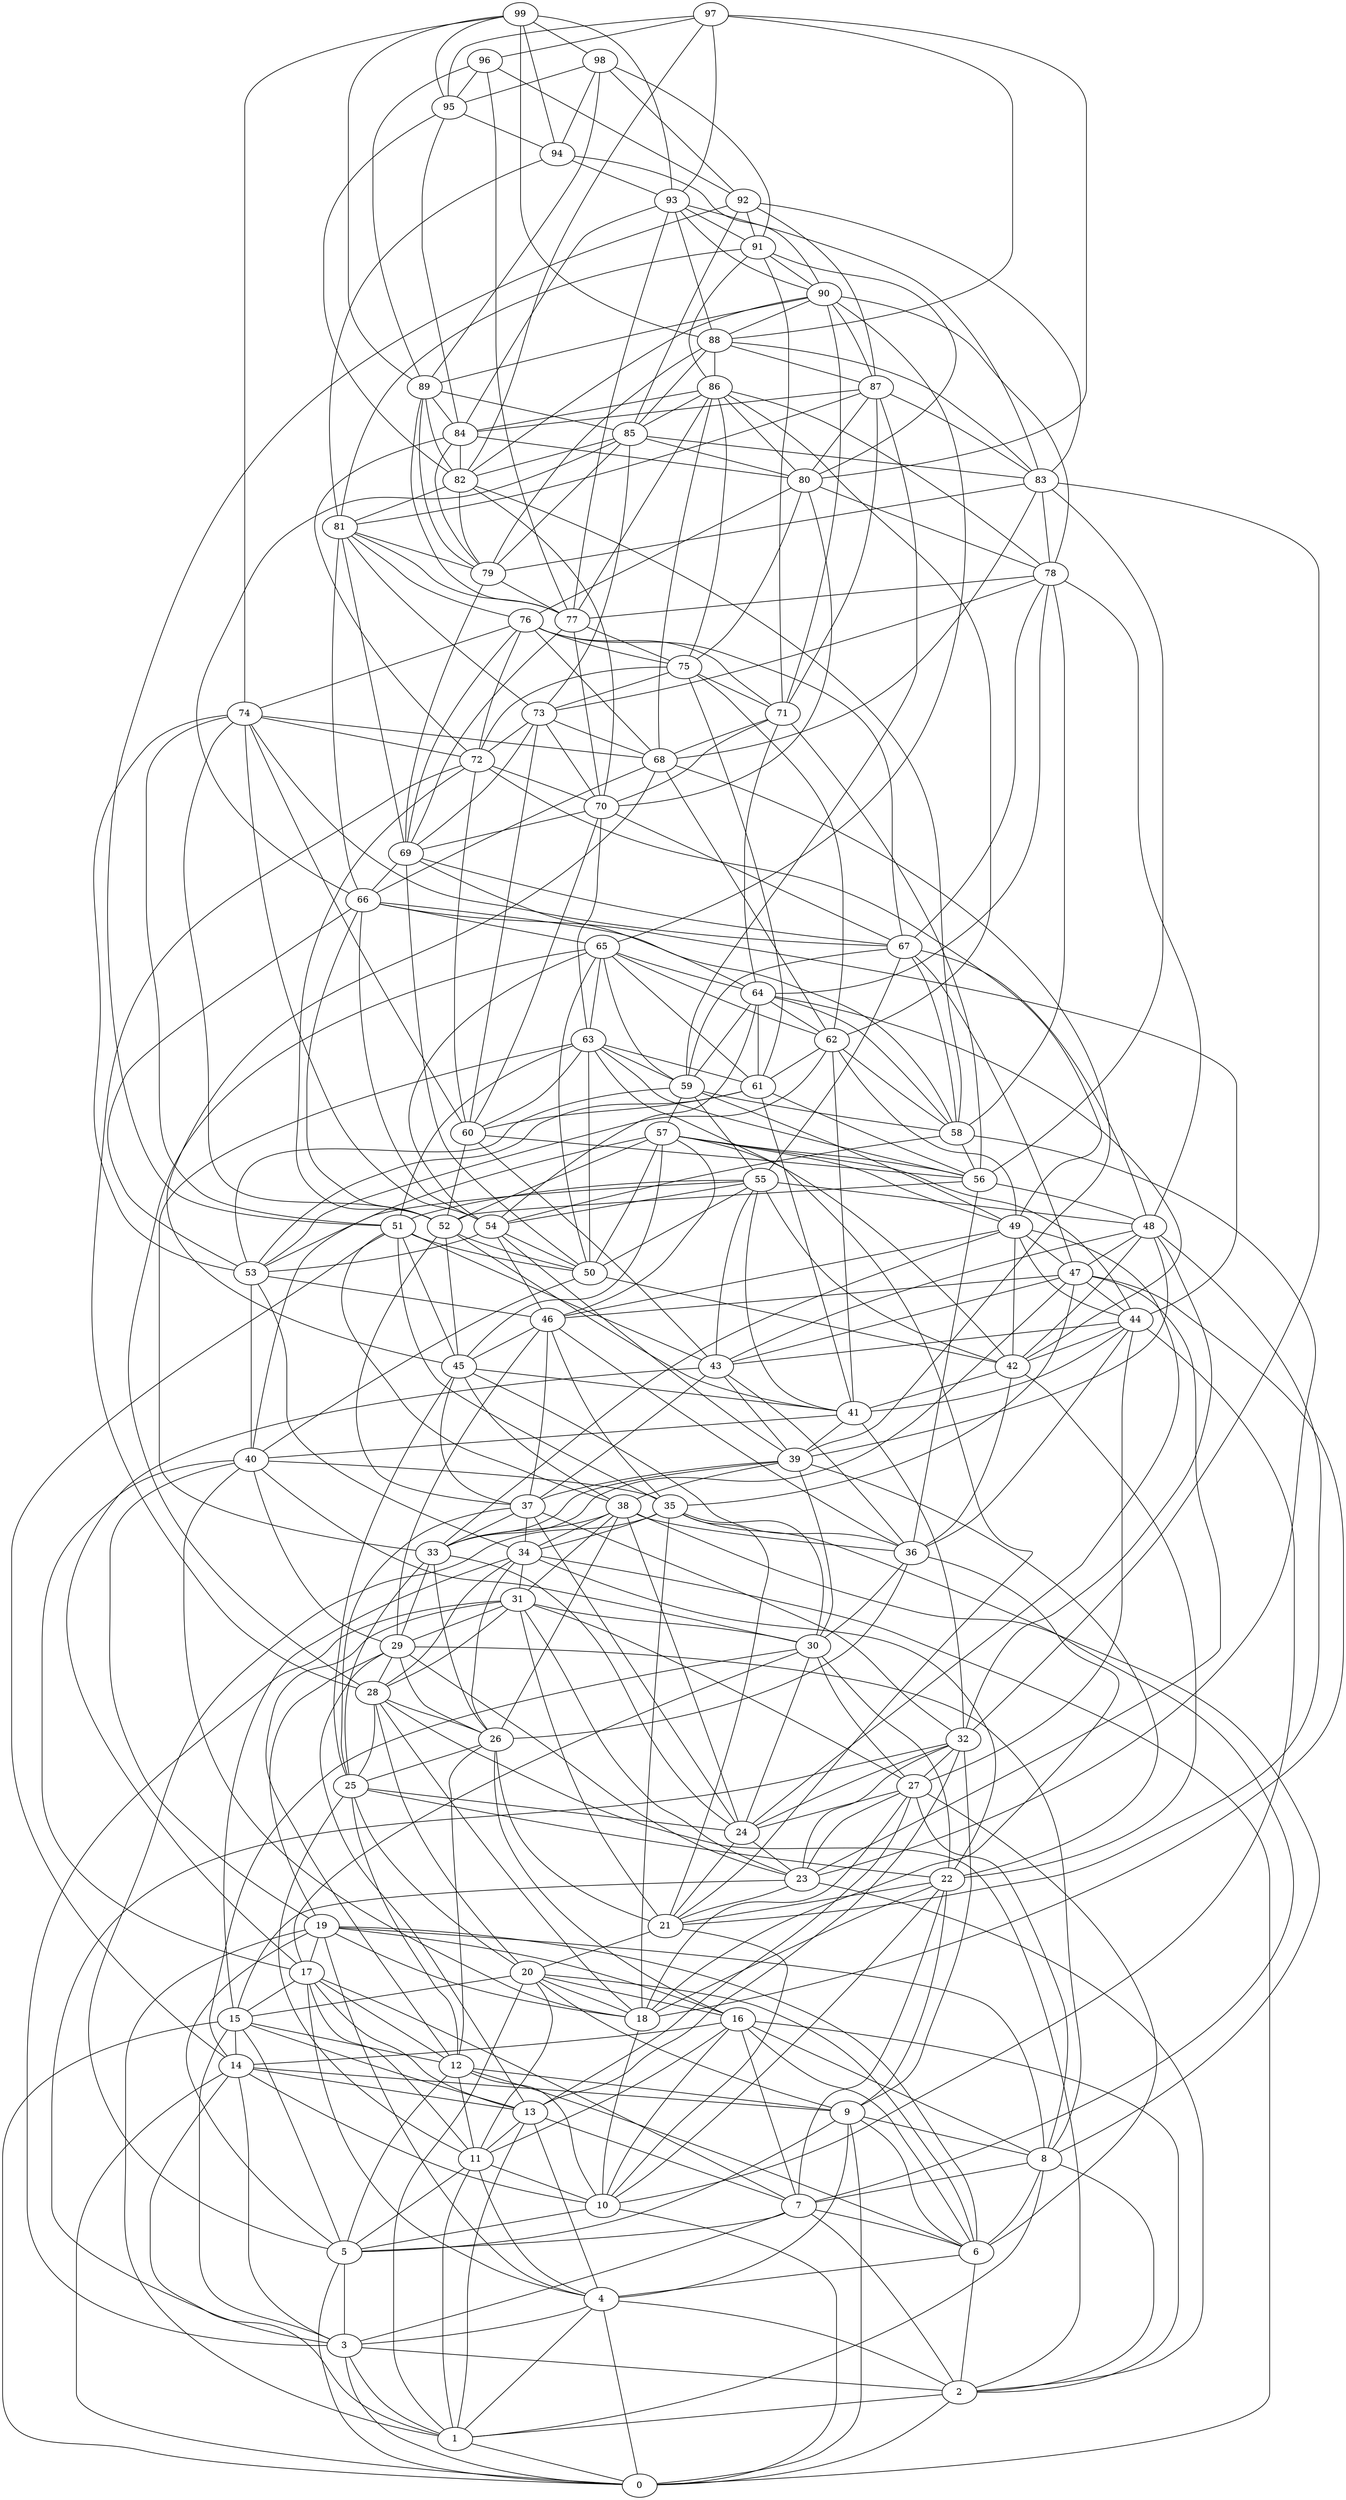 graph G {
0
1
2
3
4
5
6
7
8
9
10
11
12
13
14
15
16
17
18
19
20
21
22
23
24
25
26
27
28
29
30
31
32
33
34
35
36
37
38
39
40
41
42
43
44
45
46
47
48
49
50
51
52
53
54
55
56
57
58
59
60
61
62
63
64
65
66
67
68
69
70
71
72
73
74
75
76
77
78
79
80
81
82
83
84
85
86
87
88
89
90
91
92
93
94
95
96
97
98
99
1 -- 0
2 -- 0
2 -- 1
3 -- 0
3 -- 1
3 -- 2
4 -- 0
4 -- 1
4 -- 2
4 -- 3
5 -- 0
5 -- 3
6 -- 2
6 -- 4
7 -- 2
7 -- 3
7 -- 5
7 -- 6
8 -- 1
8 -- 2
8 -- 6
8 -- 7
9 -- 0
9 -- 4
9 -- 5
9 -- 6
9 -- 8
10 -- 0
10 -- 5
11 -- 1
11 -- 4
11 -- 5
11 -- 10
12 -- 5
12 -- 6
12 -- 9
12 -- 10
12 -- 11
13 -- 1
13 -- 4
13 -- 7
13 -- 11
14 -- 0
14 -- 1
14 -- 3
14 -- 9
14 -- 10
14 -- 13
15 -- 0
15 -- 3
15 -- 5
15 -- 12
15 -- 13
15 -- 14
16 -- 2
16 -- 6
16 -- 7
16 -- 8
16 -- 10
16 -- 11
16 -- 14
17 -- 4
17 -- 7
17 -- 11
17 -- 12
17 -- 13
17 -- 15
18 -- 10
19 -- 1
19 -- 4
19 -- 5
19 -- 6
19 -- 8
19 -- 16
19 -- 17
19 -- 18
20 -- 1
20 -- 6
20 -- 9
20 -- 11
20 -- 15
20 -- 16
20 -- 18
21 -- 10
21 -- 20
22 -- 7
22 -- 9
22 -- 10
22 -- 18
22 -- 21
23 -- 2
23 -- 15
23 -- 21
24 -- 21
24 -- 23
25 -- 11
25 -- 12
25 -- 20
25 -- 22
25 -- 24
26 -- 12
26 -- 16
26 -- 21
26 -- 25
27 -- 6
27 -- 8
27 -- 13
27 -- 18
27 -- 23
27 -- 24
28 -- 2
28 -- 18
28 -- 20
28 -- 25
28 -- 26
29 -- 8
29 -- 13
29 -- 19
29 -- 23
29 -- 26
29 -- 28
30 -- 14
30 -- 17
30 -- 22
30 -- 24
30 -- 27
31 -- 3
31 -- 12
31 -- 21
31 -- 23
31 -- 27
31 -- 28
31 -- 29
31 -- 30
32 -- 3
32 -- 9
32 -- 13
32 -- 23
32 -- 24
32 -- 27
33 -- 24
33 -- 25
33 -- 26
33 -- 29
34 -- 0
34 -- 15
34 -- 22
34 -- 26
34 -- 28
34 -- 31
35 -- 5
35 -- 7
35 -- 18
35 -- 21
35 -- 30
35 -- 34
36 -- 18
36 -- 26
36 -- 30
37 -- 24
37 -- 25
37 -- 32
37 -- 33
37 -- 34
38 -- 8
38 -- 24
38 -- 26
38 -- 31
38 -- 33
38 -- 34
38 -- 36
39 -- 22
39 -- 30
39 -- 33
39 -- 37
39 -- 38
40 -- 17
40 -- 18
40 -- 19
40 -- 29
40 -- 30
40 -- 35
41 -- 32
41 -- 39
41 -- 40
42 -- 22
42 -- 36
42 -- 41
43 -- 17
43 -- 36
43 -- 37
43 -- 39
44 -- 10
44 -- 27
44 -- 36
44 -- 41
44 -- 42
44 -- 43
45 -- 25
45 -- 36
45 -- 37
45 -- 38
45 -- 41
46 -- 29
46 -- 35
46 -- 36
46 -- 37
46 -- 45
47 -- 18
47 -- 23
47 -- 33
47 -- 35
47 -- 43
47 -- 44
47 -- 46
48 -- 21
48 -- 32
48 -- 39
48 -- 42
48 -- 43
48 -- 47
49 -- 24
49 -- 33
49 -- 42
49 -- 44
49 -- 46
49 -- 47
50 -- 40
50 -- 42
51 -- 14
51 -- 35
51 -- 38
51 -- 43
51 -- 45
51 -- 50
52 -- 37
52 -- 41
52 -- 45
52 -- 50
53 -- 34
53 -- 40
53 -- 46
54 -- 39
54 -- 46
54 -- 50
54 -- 53
55 -- 41
55 -- 42
55 -- 43
55 -- 48
55 -- 50
55 -- 51
55 -- 53
55 -- 54
56 -- 36
56 -- 48
56 -- 52
57 -- 40
57 -- 42
57 -- 44
57 -- 45
57 -- 46
57 -- 49
57 -- 50
57 -- 52
57 -- 56
58 -- 23
58 -- 54
58 -- 56
59 -- 49
59 -- 53
59 -- 55
59 -- 57
59 -- 58
60 -- 43
60 -- 52
60 -- 56
61 -- 41
61 -- 53
61 -- 56
61 -- 60
62 -- 41
62 -- 49
62 -- 53
62 -- 58
62 -- 61
63 -- 21
63 -- 33
63 -- 50
63 -- 51
63 -- 56
63 -- 59
63 -- 60
63 -- 61
64 -- 42
64 -- 54
64 -- 58
64 -- 59
64 -- 61
64 -- 62
65 -- 28
65 -- 50
65 -- 54
65 -- 59
65 -- 61
65 -- 62
65 -- 63
65 -- 64
66 -- 44
66 -- 52
66 -- 53
66 -- 54
66 -- 58
66 -- 65
67 -- 47
67 -- 48
67 -- 55
67 -- 58
67 -- 59
68 -- 39
68 -- 45
68 -- 62
68 -- 66
69 -- 50
69 -- 64
69 -- 66
69 -- 67
70 -- 60
70 -- 63
70 -- 67
70 -- 69
71 -- 56
71 -- 64
71 -- 68
71 -- 70
72 -- 28
72 -- 49
72 -- 52
72 -- 60
72 -- 70
73 -- 60
73 -- 68
73 -- 69
73 -- 70
73 -- 72
74 -- 51
74 -- 52
74 -- 53
74 -- 54
74 -- 60
74 -- 67
74 -- 68
74 -- 72
75 -- 61
75 -- 62
75 -- 71
75 -- 72
75 -- 73
76 -- 67
76 -- 68
76 -- 69
76 -- 71
76 -- 72
76 -- 74
76 -- 75
77 -- 69
77 -- 70
77 -- 75
78 -- 48
78 -- 58
78 -- 64
78 -- 67
78 -- 73
78 -- 77
79 -- 69
79 -- 77
80 -- 70
80 -- 75
80 -- 76
80 -- 78
81 -- 66
81 -- 69
81 -- 73
81 -- 76
81 -- 77
81 -- 79
82 -- 58
82 -- 70
82 -- 79
82 -- 81
83 -- 32
83 -- 56
83 -- 68
83 -- 78
83 -- 79
84 -- 72
84 -- 79
84 -- 80
84 -- 82
85 -- 66
85 -- 73
85 -- 79
85 -- 80
85 -- 82
85 -- 83
86 -- 62
86 -- 68
86 -- 75
86 -- 77
86 -- 78
86 -- 80
86 -- 84
86 -- 85
87 -- 59
87 -- 71
87 -- 80
87 -- 81
87 -- 83
87 -- 84
88 -- 79
88 -- 83
88 -- 85
88 -- 86
88 -- 87
89 -- 77
89 -- 79
89 -- 82
89 -- 84
89 -- 85
90 -- 65
90 -- 71
90 -- 78
90 -- 82
90 -- 87
90 -- 88
90 -- 89
91 -- 71
91 -- 80
91 -- 81
91 -- 86
91 -- 90
92 -- 51
92 -- 83
92 -- 85
92 -- 87
92 -- 91
93 -- 77
93 -- 83
93 -- 84
93 -- 88
93 -- 90
93 -- 91
94 -- 81
94 -- 90
94 -- 93
95 -- 82
95 -- 84
95 -- 94
96 -- 77
96 -- 89
96 -- 92
96 -- 95
97 -- 80
97 -- 82
97 -- 88
97 -- 93
97 -- 95
97 -- 96
98 -- 89
98 -- 91
98 -- 92
98 -- 94
98 -- 95
99 -- 74
99 -- 88
99 -- 89
99 -- 93
99 -- 94
99 -- 95
99 -- 98
}
